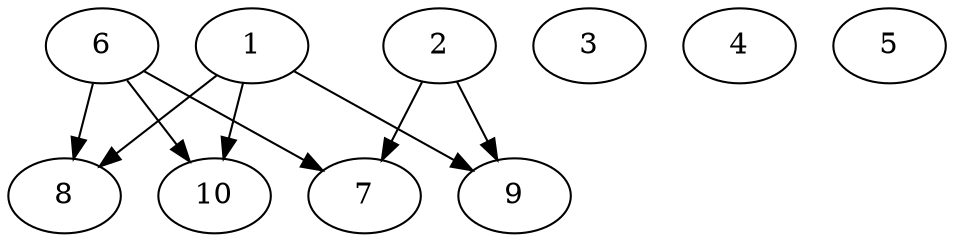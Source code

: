 // DAG automatically generated by daggen at Thu Oct  3 13:58:05 2019
// ./daggen --dot -n 10 --ccr 0.4 --fat 0.9 --regular 0.9 --density 0.6 --mindata 5242880 --maxdata 52428800 
digraph G {
  1 [size="52147200", alpha="0.06", expect_size="20858880"] 
  1 -> 8 [size ="20858880"]
  1 -> 9 [size ="20858880"]
  1 -> 10 [size ="20858880"]
  2 [size="123701760", alpha="0.07", expect_size="49480704"] 
  2 -> 7 [size ="49480704"]
  2 -> 9 [size ="49480704"]
  3 [size="27169280", alpha="0.08", expect_size="10867712"] 
  4 [size="29370880", alpha="0.08", expect_size="11748352"] 
  5 [size="114910720", alpha="0.17", expect_size="45964288"] 
  6 [size="119336960", alpha="0.05", expect_size="47734784"] 
  6 -> 7 [size ="47734784"]
  6 -> 8 [size ="47734784"]
  6 -> 10 [size ="47734784"]
  7 [size="119953920", alpha="0.12", expect_size="47981568"] 
  8 [size="128386560", alpha="0.13", expect_size="51354624"] 
  9 [size="95411200", alpha="0.11", expect_size="38164480"] 
  10 [size="79736320", alpha="0.19", expect_size="31894528"] 
}
